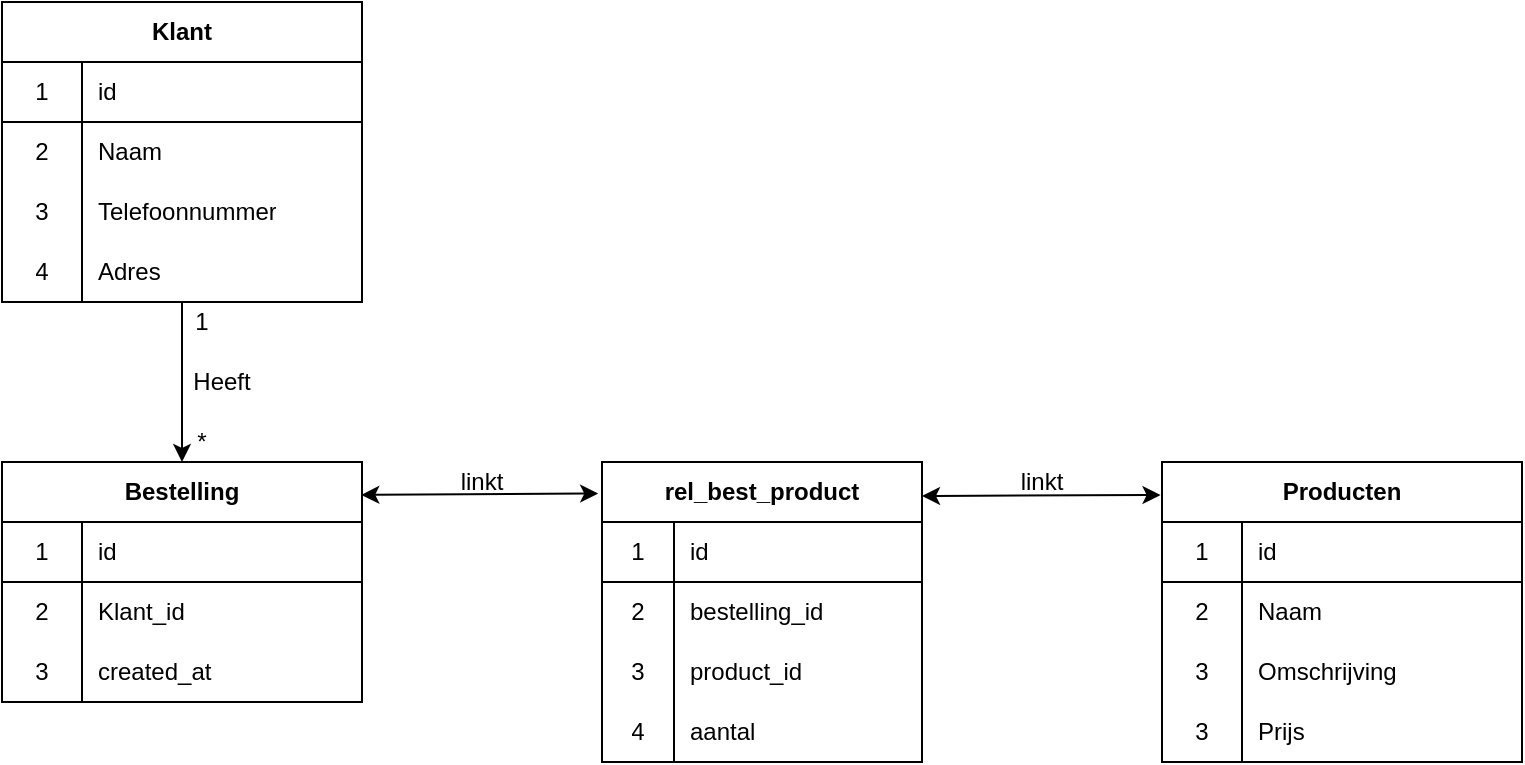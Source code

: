 <mxfile version="14.5.3" type="github">
  <diagram id="C5RBs43oDa-KdzZeNtuy" name="Page-1">
    <mxGraphModel dx="1502" dy="604" grid="1" gridSize="10" guides="1" tooltips="1" connect="1" arrows="1" fold="1" page="1" pageScale="1" pageWidth="1300" pageHeight="1300" background="none" math="0" shadow="0">
      <root>
        <mxCell id="WIyWlLk6GJQsqaUBKTNV-0" />
        <mxCell id="WIyWlLk6GJQsqaUBKTNV-1" parent="WIyWlLk6GJQsqaUBKTNV-0" />
        <mxCell id="O79oeAFL2QF2HTidsIBU-59" style="edgeStyle=orthogonalEdgeStyle;rounded=0;orthogonalLoop=1;jettySize=auto;html=1;exitX=0.5;exitY=1;exitDx=0;exitDy=0;entryX=0.5;entryY=0;entryDx=0;entryDy=0;" edge="1" parent="WIyWlLk6GJQsqaUBKTNV-1" source="O79oeAFL2QF2HTidsIBU-7" target="O79oeAFL2QF2HTidsIBU-33">
          <mxGeometry relative="1" as="geometry" />
        </mxCell>
        <mxCell id="O79oeAFL2QF2HTidsIBU-7" value="Klant" style="shape=table;html=1;whiteSpace=wrap;startSize=30;container=1;collapsible=0;childLayout=tableLayout;fixedRows=1;rowLines=0;fontStyle=1;align=center;" vertex="1" parent="WIyWlLk6GJQsqaUBKTNV-1">
          <mxGeometry x="140" y="130" width="180" height="150" as="geometry" />
        </mxCell>
        <mxCell id="O79oeAFL2QF2HTidsIBU-8" value="" style="shape=partialRectangle;html=1;whiteSpace=wrap;collapsible=0;dropTarget=0;pointerEvents=0;fillColor=none;top=0;left=0;bottom=1;right=0;points=[[0,0.5],[1,0.5]];portConstraint=eastwest;" vertex="1" parent="O79oeAFL2QF2HTidsIBU-7">
          <mxGeometry y="30" width="180" height="30" as="geometry" />
        </mxCell>
        <mxCell id="O79oeAFL2QF2HTidsIBU-9" value="1" style="shape=partialRectangle;html=1;whiteSpace=wrap;connectable=0;fillColor=none;top=0;left=0;bottom=0;right=0;overflow=hidden;" vertex="1" parent="O79oeAFL2QF2HTidsIBU-8">
          <mxGeometry width="40" height="30" as="geometry" />
        </mxCell>
        <mxCell id="O79oeAFL2QF2HTidsIBU-10" value="id" style="shape=partialRectangle;html=1;whiteSpace=wrap;connectable=0;fillColor=none;top=0;left=0;bottom=0;right=0;align=left;spacingLeft=6;overflow=hidden;" vertex="1" parent="O79oeAFL2QF2HTidsIBU-8">
          <mxGeometry x="40" width="140" height="30" as="geometry" />
        </mxCell>
        <mxCell id="O79oeAFL2QF2HTidsIBU-11" value="" style="shape=partialRectangle;html=1;whiteSpace=wrap;collapsible=0;dropTarget=0;pointerEvents=0;fillColor=none;top=0;left=0;bottom=0;right=0;points=[[0,0.5],[1,0.5]];portConstraint=eastwest;" vertex="1" parent="O79oeAFL2QF2HTidsIBU-7">
          <mxGeometry y="60" width="180" height="30" as="geometry" />
        </mxCell>
        <mxCell id="O79oeAFL2QF2HTidsIBU-12" value="2" style="shape=partialRectangle;html=1;whiteSpace=wrap;connectable=0;fillColor=none;top=0;left=0;bottom=0;right=0;overflow=hidden;" vertex="1" parent="O79oeAFL2QF2HTidsIBU-11">
          <mxGeometry width="40" height="30" as="geometry" />
        </mxCell>
        <mxCell id="O79oeAFL2QF2HTidsIBU-13" value="Naam" style="shape=partialRectangle;html=1;whiteSpace=wrap;connectable=0;fillColor=none;top=0;left=0;bottom=0;right=0;align=left;spacingLeft=6;overflow=hidden;" vertex="1" parent="O79oeAFL2QF2HTidsIBU-11">
          <mxGeometry x="40" width="140" height="30" as="geometry" />
        </mxCell>
        <mxCell id="O79oeAFL2QF2HTidsIBU-14" value="" style="shape=partialRectangle;html=1;whiteSpace=wrap;collapsible=0;dropTarget=0;pointerEvents=0;fillColor=none;top=0;left=0;bottom=0;right=0;points=[[0,0.5],[1,0.5]];portConstraint=eastwest;" vertex="1" parent="O79oeAFL2QF2HTidsIBU-7">
          <mxGeometry y="90" width="180" height="30" as="geometry" />
        </mxCell>
        <mxCell id="O79oeAFL2QF2HTidsIBU-15" value="3" style="shape=partialRectangle;html=1;whiteSpace=wrap;connectable=0;fillColor=none;top=0;left=0;bottom=0;right=0;overflow=hidden;" vertex="1" parent="O79oeAFL2QF2HTidsIBU-14">
          <mxGeometry width="40" height="30" as="geometry" />
        </mxCell>
        <mxCell id="O79oeAFL2QF2HTidsIBU-16" value="Telefoonnummer" style="shape=partialRectangle;html=1;whiteSpace=wrap;connectable=0;fillColor=none;top=0;left=0;bottom=0;right=0;align=left;spacingLeft=6;overflow=hidden;" vertex="1" parent="O79oeAFL2QF2HTidsIBU-14">
          <mxGeometry x="40" width="140" height="30" as="geometry" />
        </mxCell>
        <mxCell id="O79oeAFL2QF2HTidsIBU-17" value="" style="shape=partialRectangle;html=1;whiteSpace=wrap;collapsible=0;dropTarget=0;pointerEvents=0;fillColor=none;top=0;left=0;bottom=0;right=0;points=[[0,0.5],[1,0.5]];portConstraint=eastwest;" vertex="1" parent="O79oeAFL2QF2HTidsIBU-7">
          <mxGeometry y="120" width="180" height="30" as="geometry" />
        </mxCell>
        <mxCell id="O79oeAFL2QF2HTidsIBU-18" value="4" style="shape=partialRectangle;html=1;whiteSpace=wrap;connectable=0;fillColor=none;top=0;left=0;bottom=0;right=0;overflow=hidden;" vertex="1" parent="O79oeAFL2QF2HTidsIBU-17">
          <mxGeometry width="40" height="30" as="geometry" />
        </mxCell>
        <mxCell id="O79oeAFL2QF2HTidsIBU-19" value="Adres" style="shape=partialRectangle;html=1;whiteSpace=wrap;connectable=0;fillColor=none;top=0;left=0;bottom=0;right=0;align=left;spacingLeft=6;overflow=hidden;" vertex="1" parent="O79oeAFL2QF2HTidsIBU-17">
          <mxGeometry x="40" width="140" height="30" as="geometry" />
        </mxCell>
        <mxCell id="O79oeAFL2QF2HTidsIBU-20" value="Producten" style="shape=table;html=1;whiteSpace=wrap;startSize=30;container=1;collapsible=0;childLayout=tableLayout;fixedRows=1;rowLines=0;fontStyle=1;align=center;" vertex="1" parent="WIyWlLk6GJQsqaUBKTNV-1">
          <mxGeometry x="720" y="360" width="180" height="150" as="geometry" />
        </mxCell>
        <mxCell id="O79oeAFL2QF2HTidsIBU-21" value="" style="shape=partialRectangle;html=1;whiteSpace=wrap;collapsible=0;dropTarget=0;pointerEvents=0;fillColor=none;top=0;left=0;bottom=1;right=0;points=[[0,0.5],[1,0.5]];portConstraint=eastwest;" vertex="1" parent="O79oeAFL2QF2HTidsIBU-20">
          <mxGeometry y="30" width="180" height="30" as="geometry" />
        </mxCell>
        <mxCell id="O79oeAFL2QF2HTidsIBU-22" value="1" style="shape=partialRectangle;html=1;whiteSpace=wrap;connectable=0;fillColor=none;top=0;left=0;bottom=0;right=0;overflow=hidden;" vertex="1" parent="O79oeAFL2QF2HTidsIBU-21">
          <mxGeometry width="40" height="30" as="geometry" />
        </mxCell>
        <mxCell id="O79oeAFL2QF2HTidsIBU-23" value="id" style="shape=partialRectangle;html=1;whiteSpace=wrap;connectable=0;fillColor=none;top=0;left=0;bottom=0;right=0;align=left;spacingLeft=6;overflow=hidden;" vertex="1" parent="O79oeAFL2QF2HTidsIBU-21">
          <mxGeometry x="40" width="140" height="30" as="geometry" />
        </mxCell>
        <mxCell id="O79oeAFL2QF2HTidsIBU-24" value="" style="shape=partialRectangle;html=1;whiteSpace=wrap;collapsible=0;dropTarget=0;pointerEvents=0;fillColor=none;top=0;left=0;bottom=0;right=0;points=[[0,0.5],[1,0.5]];portConstraint=eastwest;" vertex="1" parent="O79oeAFL2QF2HTidsIBU-20">
          <mxGeometry y="60" width="180" height="30" as="geometry" />
        </mxCell>
        <mxCell id="O79oeAFL2QF2HTidsIBU-25" value="2" style="shape=partialRectangle;html=1;whiteSpace=wrap;connectable=0;fillColor=none;top=0;left=0;bottom=0;right=0;overflow=hidden;" vertex="1" parent="O79oeAFL2QF2HTidsIBU-24">
          <mxGeometry width="40" height="30" as="geometry" />
        </mxCell>
        <mxCell id="O79oeAFL2QF2HTidsIBU-26" value="Naam" style="shape=partialRectangle;html=1;whiteSpace=wrap;connectable=0;fillColor=none;top=0;left=0;bottom=0;right=0;align=left;spacingLeft=6;overflow=hidden;" vertex="1" parent="O79oeAFL2QF2HTidsIBU-24">
          <mxGeometry x="40" width="140" height="30" as="geometry" />
        </mxCell>
        <mxCell id="O79oeAFL2QF2HTidsIBU-27" value="" style="shape=partialRectangle;html=1;whiteSpace=wrap;collapsible=0;dropTarget=0;pointerEvents=0;fillColor=none;top=0;left=0;bottom=0;right=0;points=[[0,0.5],[1,0.5]];portConstraint=eastwest;" vertex="1" parent="O79oeAFL2QF2HTidsIBU-20">
          <mxGeometry y="90" width="180" height="30" as="geometry" />
        </mxCell>
        <mxCell id="O79oeAFL2QF2HTidsIBU-28" value="3" style="shape=partialRectangle;html=1;whiteSpace=wrap;connectable=0;fillColor=none;top=0;left=0;bottom=0;right=0;overflow=hidden;" vertex="1" parent="O79oeAFL2QF2HTidsIBU-27">
          <mxGeometry width="40" height="30" as="geometry" />
        </mxCell>
        <mxCell id="O79oeAFL2QF2HTidsIBU-29" value="Omschrijving" style="shape=partialRectangle;html=1;whiteSpace=wrap;connectable=0;fillColor=none;top=0;left=0;bottom=0;right=0;align=left;spacingLeft=6;overflow=hidden;" vertex="1" parent="O79oeAFL2QF2HTidsIBU-27">
          <mxGeometry x="40" width="140" height="30" as="geometry" />
        </mxCell>
        <mxCell id="O79oeAFL2QF2HTidsIBU-30" value="" style="shape=partialRectangle;html=1;whiteSpace=wrap;collapsible=0;dropTarget=0;pointerEvents=0;fillColor=none;top=0;left=0;bottom=0;right=0;points=[[0,0.5],[1,0.5]];portConstraint=eastwest;" vertex="1" parent="O79oeAFL2QF2HTidsIBU-20">
          <mxGeometry y="120" width="180" height="30" as="geometry" />
        </mxCell>
        <mxCell id="O79oeAFL2QF2HTidsIBU-31" value="3" style="shape=partialRectangle;html=1;whiteSpace=wrap;connectable=0;fillColor=none;top=0;left=0;bottom=0;right=0;overflow=hidden;" vertex="1" parent="O79oeAFL2QF2HTidsIBU-30">
          <mxGeometry width="40" height="30" as="geometry" />
        </mxCell>
        <mxCell id="O79oeAFL2QF2HTidsIBU-32" value="Prijs" style="shape=partialRectangle;html=1;whiteSpace=wrap;connectable=0;fillColor=none;top=0;left=0;bottom=0;right=0;align=left;spacingLeft=6;overflow=hidden;" vertex="1" parent="O79oeAFL2QF2HTidsIBU-30">
          <mxGeometry x="40" width="140" height="30" as="geometry" />
        </mxCell>
        <mxCell id="O79oeAFL2QF2HTidsIBU-33" value="Bestelling" style="shape=table;html=1;whiteSpace=wrap;startSize=30;container=1;collapsible=0;childLayout=tableLayout;fixedRows=1;rowLines=0;fontStyle=1;align=center;" vertex="1" parent="WIyWlLk6GJQsqaUBKTNV-1">
          <mxGeometry x="140" y="360" width="180" height="120" as="geometry" />
        </mxCell>
        <mxCell id="O79oeAFL2QF2HTidsIBU-34" value="" style="shape=partialRectangle;html=1;whiteSpace=wrap;collapsible=0;dropTarget=0;pointerEvents=0;fillColor=none;top=0;left=0;bottom=1;right=0;points=[[0,0.5],[1,0.5]];portConstraint=eastwest;" vertex="1" parent="O79oeAFL2QF2HTidsIBU-33">
          <mxGeometry y="30" width="180" height="30" as="geometry" />
        </mxCell>
        <mxCell id="O79oeAFL2QF2HTidsIBU-35" value="1" style="shape=partialRectangle;html=1;whiteSpace=wrap;connectable=0;fillColor=none;top=0;left=0;bottom=0;right=0;overflow=hidden;" vertex="1" parent="O79oeAFL2QF2HTidsIBU-34">
          <mxGeometry width="40" height="30" as="geometry" />
        </mxCell>
        <mxCell id="O79oeAFL2QF2HTidsIBU-36" value="id" style="shape=partialRectangle;html=1;whiteSpace=wrap;connectable=0;fillColor=none;top=0;left=0;bottom=0;right=0;align=left;spacingLeft=6;overflow=hidden;" vertex="1" parent="O79oeAFL2QF2HTidsIBU-34">
          <mxGeometry x="40" width="140" height="30" as="geometry" />
        </mxCell>
        <mxCell id="O79oeAFL2QF2HTidsIBU-37" value="" style="shape=partialRectangle;html=1;whiteSpace=wrap;collapsible=0;dropTarget=0;pointerEvents=0;fillColor=none;top=0;left=0;bottom=0;right=0;points=[[0,0.5],[1,0.5]];portConstraint=eastwest;" vertex="1" parent="O79oeAFL2QF2HTidsIBU-33">
          <mxGeometry y="60" width="180" height="30" as="geometry" />
        </mxCell>
        <mxCell id="O79oeAFL2QF2HTidsIBU-38" value="2" style="shape=partialRectangle;html=1;whiteSpace=wrap;connectable=0;fillColor=none;top=0;left=0;bottom=0;right=0;overflow=hidden;" vertex="1" parent="O79oeAFL2QF2HTidsIBU-37">
          <mxGeometry width="40" height="30" as="geometry" />
        </mxCell>
        <mxCell id="O79oeAFL2QF2HTidsIBU-39" value="Klant_id" style="shape=partialRectangle;html=1;whiteSpace=wrap;connectable=0;fillColor=none;top=0;left=0;bottom=0;right=0;align=left;spacingLeft=6;overflow=hidden;" vertex="1" parent="O79oeAFL2QF2HTidsIBU-37">
          <mxGeometry x="40" width="140" height="30" as="geometry" />
        </mxCell>
        <mxCell id="O79oeAFL2QF2HTidsIBU-40" value="" style="shape=partialRectangle;html=1;whiteSpace=wrap;collapsible=0;dropTarget=0;pointerEvents=0;fillColor=none;top=0;left=0;bottom=0;right=0;points=[[0,0.5],[1,0.5]];portConstraint=eastwest;" vertex="1" parent="O79oeAFL2QF2HTidsIBU-33">
          <mxGeometry y="90" width="180" height="30" as="geometry" />
        </mxCell>
        <mxCell id="O79oeAFL2QF2HTidsIBU-41" value="3" style="shape=partialRectangle;html=1;whiteSpace=wrap;connectable=0;fillColor=none;top=0;left=0;bottom=0;right=0;overflow=hidden;" vertex="1" parent="O79oeAFL2QF2HTidsIBU-40">
          <mxGeometry width="40" height="30" as="geometry" />
        </mxCell>
        <mxCell id="O79oeAFL2QF2HTidsIBU-42" value="created_at" style="shape=partialRectangle;html=1;whiteSpace=wrap;connectable=0;fillColor=none;top=0;left=0;bottom=0;right=0;align=left;spacingLeft=6;overflow=hidden;" vertex="1" parent="O79oeAFL2QF2HTidsIBU-40">
          <mxGeometry x="40" width="140" height="30" as="geometry" />
        </mxCell>
        <mxCell id="O79oeAFL2QF2HTidsIBU-43" value="rel_best_product" style="shape=table;html=1;whiteSpace=wrap;startSize=30;container=1;collapsible=0;childLayout=tableLayout;fixedRows=1;rowLines=0;fontStyle=1;align=center;" vertex="1" parent="WIyWlLk6GJQsqaUBKTNV-1">
          <mxGeometry x="440" y="360" width="160" height="150" as="geometry" />
        </mxCell>
        <mxCell id="O79oeAFL2QF2HTidsIBU-44" value="" style="shape=partialRectangle;html=1;whiteSpace=wrap;collapsible=0;dropTarget=0;pointerEvents=0;fillColor=none;top=0;left=0;bottom=1;right=0;points=[[0,0.5],[1,0.5]];portConstraint=eastwest;" vertex="1" parent="O79oeAFL2QF2HTidsIBU-43">
          <mxGeometry y="30" width="160" height="30" as="geometry" />
        </mxCell>
        <mxCell id="O79oeAFL2QF2HTidsIBU-45" value="1" style="shape=partialRectangle;html=1;whiteSpace=wrap;connectable=0;fillColor=none;top=0;left=0;bottom=0;right=0;overflow=hidden;" vertex="1" parent="O79oeAFL2QF2HTidsIBU-44">
          <mxGeometry width="36" height="30" as="geometry" />
        </mxCell>
        <mxCell id="O79oeAFL2QF2HTidsIBU-46" value="id" style="shape=partialRectangle;html=1;whiteSpace=wrap;connectable=0;fillColor=none;top=0;left=0;bottom=0;right=0;align=left;spacingLeft=6;overflow=hidden;" vertex="1" parent="O79oeAFL2QF2HTidsIBU-44">
          <mxGeometry x="36" width="124" height="30" as="geometry" />
        </mxCell>
        <mxCell id="O79oeAFL2QF2HTidsIBU-50" value="" style="shape=partialRectangle;html=1;whiteSpace=wrap;collapsible=0;dropTarget=0;pointerEvents=0;fillColor=none;top=0;left=0;bottom=0;right=0;points=[[0,0.5],[1,0.5]];portConstraint=eastwest;" vertex="1" parent="O79oeAFL2QF2HTidsIBU-43">
          <mxGeometry y="60" width="160" height="30" as="geometry" />
        </mxCell>
        <mxCell id="O79oeAFL2QF2HTidsIBU-51" value="2" style="shape=partialRectangle;html=1;whiteSpace=wrap;connectable=0;fillColor=none;top=0;left=0;bottom=0;right=0;overflow=hidden;" vertex="1" parent="O79oeAFL2QF2HTidsIBU-50">
          <mxGeometry width="36" height="30" as="geometry" />
        </mxCell>
        <mxCell id="O79oeAFL2QF2HTidsIBU-52" value="bestelling_id" style="shape=partialRectangle;html=1;whiteSpace=wrap;connectable=0;fillColor=none;top=0;left=0;bottom=0;right=0;align=left;spacingLeft=6;overflow=hidden;" vertex="1" parent="O79oeAFL2QF2HTidsIBU-50">
          <mxGeometry x="36" width="124" height="30" as="geometry" />
        </mxCell>
        <mxCell id="O79oeAFL2QF2HTidsIBU-47" value="" style="shape=partialRectangle;html=1;whiteSpace=wrap;collapsible=0;dropTarget=0;pointerEvents=0;fillColor=none;top=0;left=0;bottom=0;right=0;points=[[0,0.5],[1,0.5]];portConstraint=eastwest;" vertex="1" parent="O79oeAFL2QF2HTidsIBU-43">
          <mxGeometry y="90" width="160" height="30" as="geometry" />
        </mxCell>
        <mxCell id="O79oeAFL2QF2HTidsIBU-48" value="3" style="shape=partialRectangle;html=1;whiteSpace=wrap;connectable=0;fillColor=none;top=0;left=0;bottom=0;right=0;overflow=hidden;" vertex="1" parent="O79oeAFL2QF2HTidsIBU-47">
          <mxGeometry width="36" height="30" as="geometry" />
        </mxCell>
        <mxCell id="O79oeAFL2QF2HTidsIBU-49" value="product_id" style="shape=partialRectangle;html=1;whiteSpace=wrap;connectable=0;fillColor=none;top=0;left=0;bottom=0;right=0;align=left;spacingLeft=6;overflow=hidden;" vertex="1" parent="O79oeAFL2QF2HTidsIBU-47">
          <mxGeometry x="36" width="124" height="30" as="geometry" />
        </mxCell>
        <mxCell id="O79oeAFL2QF2HTidsIBU-53" value="" style="shape=partialRectangle;html=1;whiteSpace=wrap;collapsible=0;dropTarget=0;pointerEvents=0;fillColor=none;top=0;left=0;bottom=0;right=0;points=[[0,0.5],[1,0.5]];portConstraint=eastwest;" vertex="1" parent="O79oeAFL2QF2HTidsIBU-43">
          <mxGeometry y="120" width="160" height="30" as="geometry" />
        </mxCell>
        <mxCell id="O79oeAFL2QF2HTidsIBU-54" value="4" style="shape=partialRectangle;html=1;whiteSpace=wrap;connectable=0;fillColor=none;top=0;left=0;bottom=0;right=0;overflow=hidden;" vertex="1" parent="O79oeAFL2QF2HTidsIBU-53">
          <mxGeometry width="36" height="30" as="geometry" />
        </mxCell>
        <mxCell id="O79oeAFL2QF2HTidsIBU-55" value="aantal" style="shape=partialRectangle;html=1;whiteSpace=wrap;connectable=0;fillColor=none;top=0;left=0;bottom=0;right=0;align=left;spacingLeft=6;overflow=hidden;" vertex="1" parent="O79oeAFL2QF2HTidsIBU-53">
          <mxGeometry x="36" width="124" height="30" as="geometry" />
        </mxCell>
        <mxCell id="O79oeAFL2QF2HTidsIBU-56" value="" style="endArrow=classic;startArrow=classic;html=1;exitX=0.998;exitY=0.137;exitDx=0;exitDy=0;exitPerimeter=0;entryX=-0.012;entryY=0.105;entryDx=0;entryDy=0;entryPerimeter=0;" edge="1" parent="WIyWlLk6GJQsqaUBKTNV-1" source="O79oeAFL2QF2HTidsIBU-33" target="O79oeAFL2QF2HTidsIBU-43">
          <mxGeometry width="50" height="50" relative="1" as="geometry">
            <mxPoint x="520" y="430" as="sourcePoint" />
            <mxPoint x="570" y="380" as="targetPoint" />
          </mxGeometry>
        </mxCell>
        <mxCell id="O79oeAFL2QF2HTidsIBU-60" value="Heeft" style="text;html=1;strokeColor=none;fillColor=none;align=center;verticalAlign=middle;whiteSpace=wrap;rounded=0;" vertex="1" parent="WIyWlLk6GJQsqaUBKTNV-1">
          <mxGeometry x="210" y="310" width="80" height="20" as="geometry" />
        </mxCell>
        <mxCell id="O79oeAFL2QF2HTidsIBU-61" value="1" style="text;html=1;strokeColor=none;fillColor=none;align=center;verticalAlign=middle;whiteSpace=wrap;rounded=0;" vertex="1" parent="WIyWlLk6GJQsqaUBKTNV-1">
          <mxGeometry x="220" y="280" width="40" height="20" as="geometry" />
        </mxCell>
        <mxCell id="O79oeAFL2QF2HTidsIBU-62" value="*" style="text;html=1;strokeColor=none;fillColor=none;align=center;verticalAlign=middle;whiteSpace=wrap;rounded=0;" vertex="1" parent="WIyWlLk6GJQsqaUBKTNV-1">
          <mxGeometry x="220" y="340" width="40" height="20" as="geometry" />
        </mxCell>
        <mxCell id="O79oeAFL2QF2HTidsIBU-64" value="linkt" style="text;html=1;strokeColor=none;fillColor=none;align=center;verticalAlign=middle;whiteSpace=wrap;rounded=0;" vertex="1" parent="WIyWlLk6GJQsqaUBKTNV-1">
          <mxGeometry x="360" y="360" width="40" height="20" as="geometry" />
        </mxCell>
        <mxCell id="O79oeAFL2QF2HTidsIBU-65" value="linkt" style="text;html=1;strokeColor=none;fillColor=none;align=center;verticalAlign=middle;whiteSpace=wrap;rounded=0;" vertex="1" parent="WIyWlLk6GJQsqaUBKTNV-1">
          <mxGeometry x="640" y="360" width="40" height="20" as="geometry" />
        </mxCell>
        <mxCell id="O79oeAFL2QF2HTidsIBU-66" value="" style="endArrow=classic;startArrow=classic;html=1;entryX=-0.004;entryY=0.11;entryDx=0;entryDy=0;entryPerimeter=0;" edge="1" parent="WIyWlLk6GJQsqaUBKTNV-1" target="O79oeAFL2QF2HTidsIBU-20">
          <mxGeometry width="50" height="50" relative="1" as="geometry">
            <mxPoint x="600" y="377" as="sourcePoint" />
            <mxPoint x="540" y="300" as="targetPoint" />
          </mxGeometry>
        </mxCell>
      </root>
    </mxGraphModel>
  </diagram>
</mxfile>
